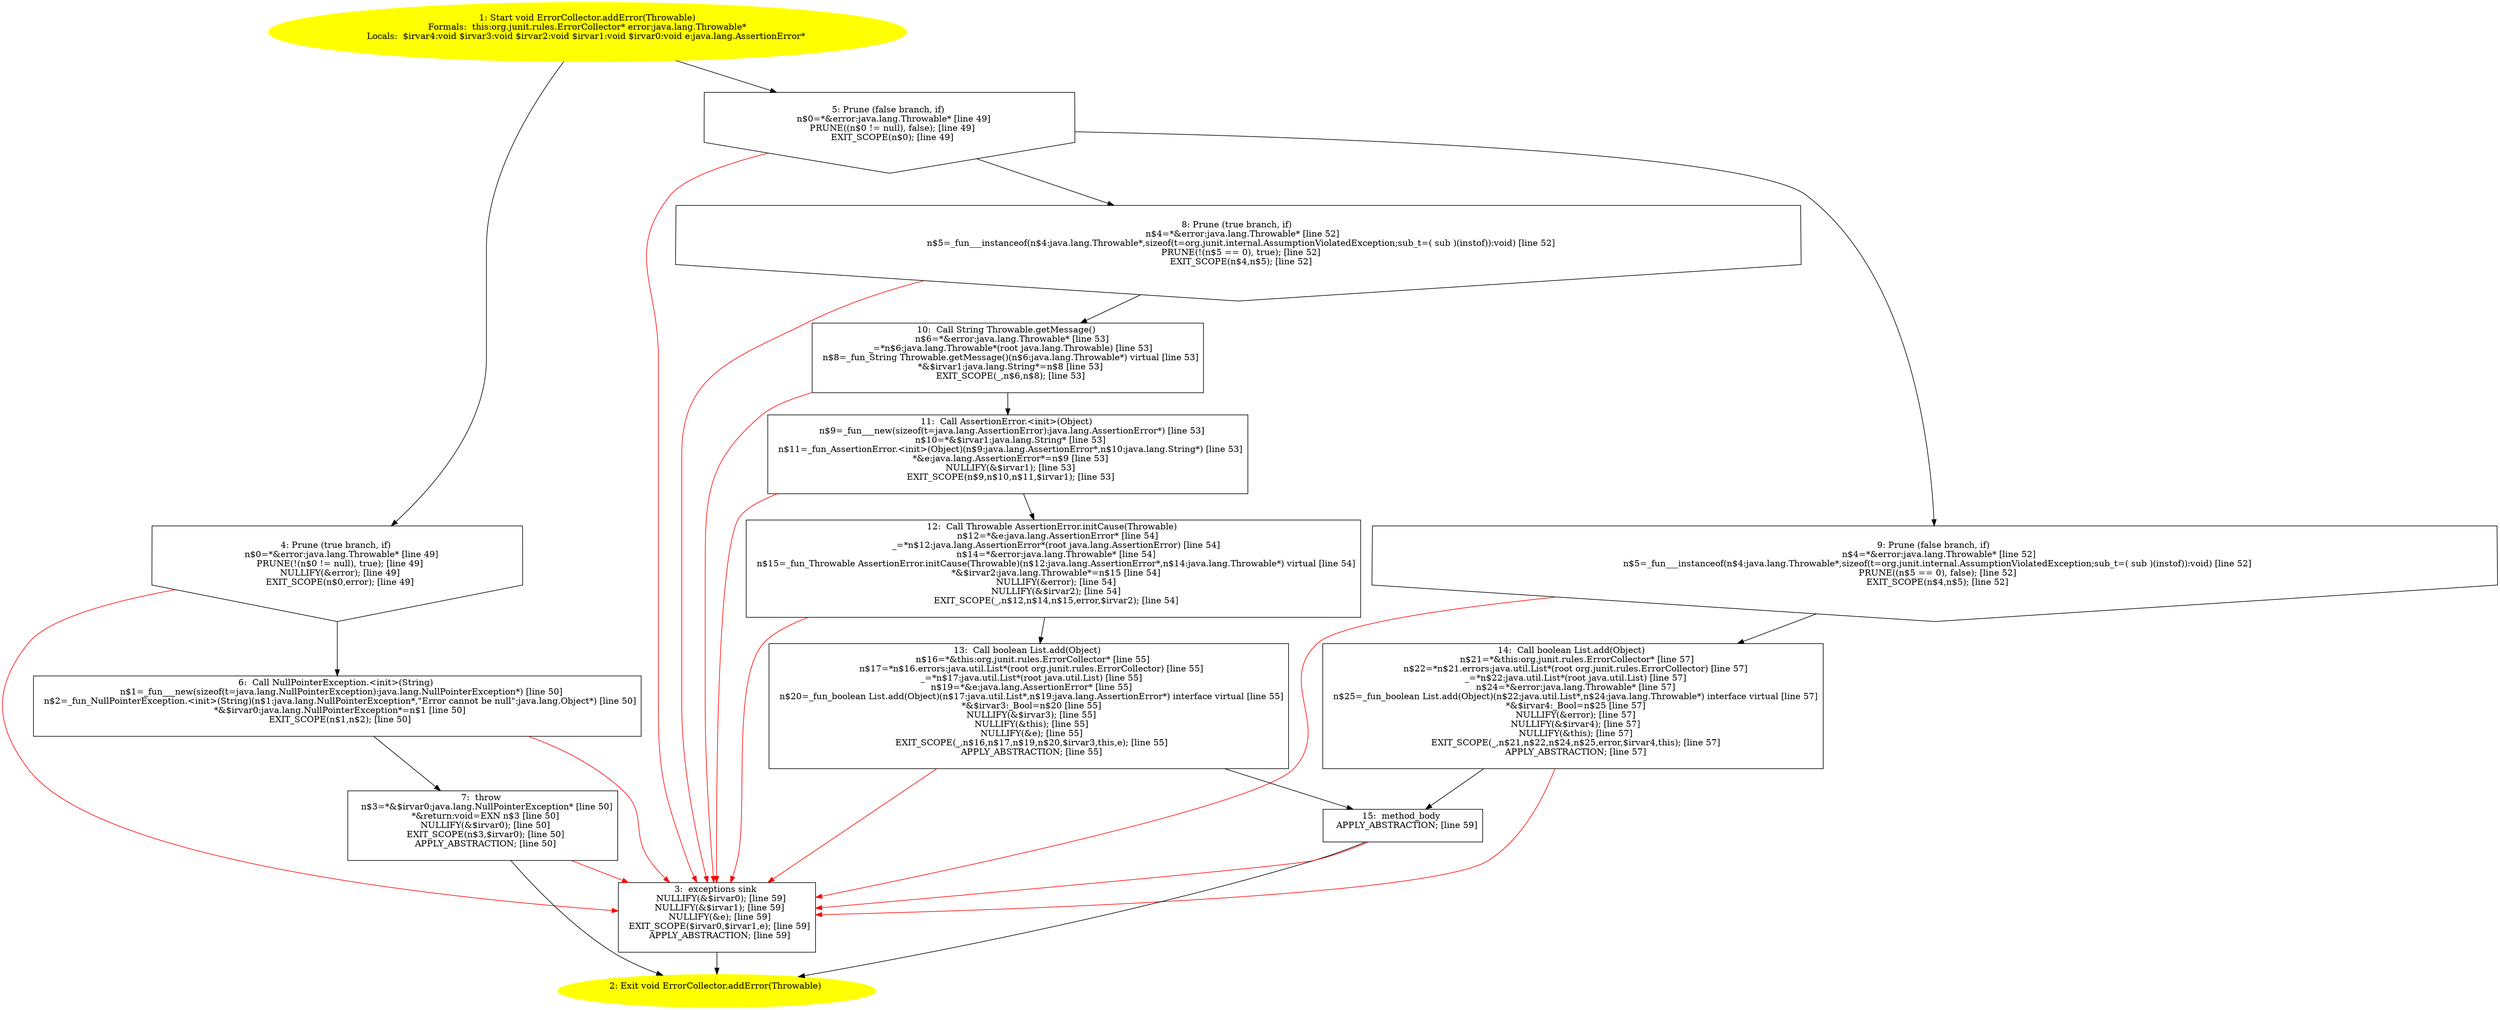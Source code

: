 /* @generated */
digraph cfg {
"org.junit.rules.ErrorCollector.addError(java.lang.Throwable):void.405967b3f02da787d5ecad04ee85eb1e_1" [label="1: Start void ErrorCollector.addError(Throwable)\nFormals:  this:org.junit.rules.ErrorCollector* error:java.lang.Throwable*\nLocals:  $irvar4:void $irvar3:void $irvar2:void $irvar1:void $irvar0:void e:java.lang.AssertionError* \n  " color=yellow style=filled]
	

	 "org.junit.rules.ErrorCollector.addError(java.lang.Throwable):void.405967b3f02da787d5ecad04ee85eb1e_1" -> "org.junit.rules.ErrorCollector.addError(java.lang.Throwable):void.405967b3f02da787d5ecad04ee85eb1e_4" ;
	 "org.junit.rules.ErrorCollector.addError(java.lang.Throwable):void.405967b3f02da787d5ecad04ee85eb1e_1" -> "org.junit.rules.ErrorCollector.addError(java.lang.Throwable):void.405967b3f02da787d5ecad04ee85eb1e_5" ;
"org.junit.rules.ErrorCollector.addError(java.lang.Throwable):void.405967b3f02da787d5ecad04ee85eb1e_2" [label="2: Exit void ErrorCollector.addError(Throwable) \n  " color=yellow style=filled]
	

"org.junit.rules.ErrorCollector.addError(java.lang.Throwable):void.405967b3f02da787d5ecad04ee85eb1e_3" [label="3:  exceptions sink \n   NULLIFY(&$irvar0); [line 59]\n  NULLIFY(&$irvar1); [line 59]\n  NULLIFY(&e); [line 59]\n  EXIT_SCOPE($irvar0,$irvar1,e); [line 59]\n  APPLY_ABSTRACTION; [line 59]\n " shape="box"]
	

	 "org.junit.rules.ErrorCollector.addError(java.lang.Throwable):void.405967b3f02da787d5ecad04ee85eb1e_3" -> "org.junit.rules.ErrorCollector.addError(java.lang.Throwable):void.405967b3f02da787d5ecad04ee85eb1e_2" ;
"org.junit.rules.ErrorCollector.addError(java.lang.Throwable):void.405967b3f02da787d5ecad04ee85eb1e_4" [label="4: Prune (true branch, if) \n   n$0=*&error:java.lang.Throwable* [line 49]\n  PRUNE(!(n$0 != null), true); [line 49]\n  NULLIFY(&error); [line 49]\n  EXIT_SCOPE(n$0,error); [line 49]\n " shape="invhouse"]
	

	 "org.junit.rules.ErrorCollector.addError(java.lang.Throwable):void.405967b3f02da787d5ecad04ee85eb1e_4" -> "org.junit.rules.ErrorCollector.addError(java.lang.Throwable):void.405967b3f02da787d5ecad04ee85eb1e_6" ;
	 "org.junit.rules.ErrorCollector.addError(java.lang.Throwable):void.405967b3f02da787d5ecad04ee85eb1e_4" -> "org.junit.rules.ErrorCollector.addError(java.lang.Throwable):void.405967b3f02da787d5ecad04ee85eb1e_3" [color="red" ];
"org.junit.rules.ErrorCollector.addError(java.lang.Throwable):void.405967b3f02da787d5ecad04ee85eb1e_5" [label="5: Prune (false branch, if) \n   n$0=*&error:java.lang.Throwable* [line 49]\n  PRUNE((n$0 != null), false); [line 49]\n  EXIT_SCOPE(n$0); [line 49]\n " shape="invhouse"]
	

	 "org.junit.rules.ErrorCollector.addError(java.lang.Throwable):void.405967b3f02da787d5ecad04ee85eb1e_5" -> "org.junit.rules.ErrorCollector.addError(java.lang.Throwable):void.405967b3f02da787d5ecad04ee85eb1e_8" ;
	 "org.junit.rules.ErrorCollector.addError(java.lang.Throwable):void.405967b3f02da787d5ecad04ee85eb1e_5" -> "org.junit.rules.ErrorCollector.addError(java.lang.Throwable):void.405967b3f02da787d5ecad04ee85eb1e_9" ;
	 "org.junit.rules.ErrorCollector.addError(java.lang.Throwable):void.405967b3f02da787d5ecad04ee85eb1e_5" -> "org.junit.rules.ErrorCollector.addError(java.lang.Throwable):void.405967b3f02da787d5ecad04ee85eb1e_3" [color="red" ];
"org.junit.rules.ErrorCollector.addError(java.lang.Throwable):void.405967b3f02da787d5ecad04ee85eb1e_6" [label="6:  Call NullPointerException.<init>(String) \n   n$1=_fun___new(sizeof(t=java.lang.NullPointerException):java.lang.NullPointerException*) [line 50]\n  n$2=_fun_NullPointerException.<init>(String)(n$1:java.lang.NullPointerException*,\"Error cannot be null\":java.lang.Object*) [line 50]\n  *&$irvar0:java.lang.NullPointerException*=n$1 [line 50]\n  EXIT_SCOPE(n$1,n$2); [line 50]\n " shape="box"]
	

	 "org.junit.rules.ErrorCollector.addError(java.lang.Throwable):void.405967b3f02da787d5ecad04ee85eb1e_6" -> "org.junit.rules.ErrorCollector.addError(java.lang.Throwable):void.405967b3f02da787d5ecad04ee85eb1e_7" ;
	 "org.junit.rules.ErrorCollector.addError(java.lang.Throwable):void.405967b3f02da787d5ecad04ee85eb1e_6" -> "org.junit.rules.ErrorCollector.addError(java.lang.Throwable):void.405967b3f02da787d5ecad04ee85eb1e_3" [color="red" ];
"org.junit.rules.ErrorCollector.addError(java.lang.Throwable):void.405967b3f02da787d5ecad04ee85eb1e_7" [label="7:  throw \n   n$3=*&$irvar0:java.lang.NullPointerException* [line 50]\n  *&return:void=EXN n$3 [line 50]\n  NULLIFY(&$irvar0); [line 50]\n  EXIT_SCOPE(n$3,$irvar0); [line 50]\n  APPLY_ABSTRACTION; [line 50]\n " shape="box"]
	

	 "org.junit.rules.ErrorCollector.addError(java.lang.Throwable):void.405967b3f02da787d5ecad04ee85eb1e_7" -> "org.junit.rules.ErrorCollector.addError(java.lang.Throwable):void.405967b3f02da787d5ecad04ee85eb1e_2" ;
	 "org.junit.rules.ErrorCollector.addError(java.lang.Throwable):void.405967b3f02da787d5ecad04ee85eb1e_7" -> "org.junit.rules.ErrorCollector.addError(java.lang.Throwable):void.405967b3f02da787d5ecad04ee85eb1e_3" [color="red" ];
"org.junit.rules.ErrorCollector.addError(java.lang.Throwable):void.405967b3f02da787d5ecad04ee85eb1e_8" [label="8: Prune (true branch, if) \n   n$4=*&error:java.lang.Throwable* [line 52]\n  n$5=_fun___instanceof(n$4:java.lang.Throwable*,sizeof(t=org.junit.internal.AssumptionViolatedException;sub_t=( sub )(instof)):void) [line 52]\n  PRUNE(!(n$5 == 0), true); [line 52]\n  EXIT_SCOPE(n$4,n$5); [line 52]\n " shape="invhouse"]
	

	 "org.junit.rules.ErrorCollector.addError(java.lang.Throwable):void.405967b3f02da787d5ecad04ee85eb1e_8" -> "org.junit.rules.ErrorCollector.addError(java.lang.Throwable):void.405967b3f02da787d5ecad04ee85eb1e_10" ;
	 "org.junit.rules.ErrorCollector.addError(java.lang.Throwable):void.405967b3f02da787d5ecad04ee85eb1e_8" -> "org.junit.rules.ErrorCollector.addError(java.lang.Throwable):void.405967b3f02da787d5ecad04ee85eb1e_3" [color="red" ];
"org.junit.rules.ErrorCollector.addError(java.lang.Throwable):void.405967b3f02da787d5ecad04ee85eb1e_9" [label="9: Prune (false branch, if) \n   n$4=*&error:java.lang.Throwable* [line 52]\n  n$5=_fun___instanceof(n$4:java.lang.Throwable*,sizeof(t=org.junit.internal.AssumptionViolatedException;sub_t=( sub )(instof)):void) [line 52]\n  PRUNE((n$5 == 0), false); [line 52]\n  EXIT_SCOPE(n$4,n$5); [line 52]\n " shape="invhouse"]
	

	 "org.junit.rules.ErrorCollector.addError(java.lang.Throwable):void.405967b3f02da787d5ecad04ee85eb1e_9" -> "org.junit.rules.ErrorCollector.addError(java.lang.Throwable):void.405967b3f02da787d5ecad04ee85eb1e_14" ;
	 "org.junit.rules.ErrorCollector.addError(java.lang.Throwable):void.405967b3f02da787d5ecad04ee85eb1e_9" -> "org.junit.rules.ErrorCollector.addError(java.lang.Throwable):void.405967b3f02da787d5ecad04ee85eb1e_3" [color="red" ];
"org.junit.rules.ErrorCollector.addError(java.lang.Throwable):void.405967b3f02da787d5ecad04ee85eb1e_10" [label="10:  Call String Throwable.getMessage() \n   n$6=*&error:java.lang.Throwable* [line 53]\n  _=*n$6:java.lang.Throwable*(root java.lang.Throwable) [line 53]\n  n$8=_fun_String Throwable.getMessage()(n$6:java.lang.Throwable*) virtual [line 53]\n  *&$irvar1:java.lang.String*=n$8 [line 53]\n  EXIT_SCOPE(_,n$6,n$8); [line 53]\n " shape="box"]
	

	 "org.junit.rules.ErrorCollector.addError(java.lang.Throwable):void.405967b3f02da787d5ecad04ee85eb1e_10" -> "org.junit.rules.ErrorCollector.addError(java.lang.Throwable):void.405967b3f02da787d5ecad04ee85eb1e_11" ;
	 "org.junit.rules.ErrorCollector.addError(java.lang.Throwable):void.405967b3f02da787d5ecad04ee85eb1e_10" -> "org.junit.rules.ErrorCollector.addError(java.lang.Throwable):void.405967b3f02da787d5ecad04ee85eb1e_3" [color="red" ];
"org.junit.rules.ErrorCollector.addError(java.lang.Throwable):void.405967b3f02da787d5ecad04ee85eb1e_11" [label="11:  Call AssertionError.<init>(Object) \n   n$9=_fun___new(sizeof(t=java.lang.AssertionError):java.lang.AssertionError*) [line 53]\n  n$10=*&$irvar1:java.lang.String* [line 53]\n  n$11=_fun_AssertionError.<init>(Object)(n$9:java.lang.AssertionError*,n$10:java.lang.String*) [line 53]\n  *&e:java.lang.AssertionError*=n$9 [line 53]\n  NULLIFY(&$irvar1); [line 53]\n  EXIT_SCOPE(n$9,n$10,n$11,$irvar1); [line 53]\n " shape="box"]
	

	 "org.junit.rules.ErrorCollector.addError(java.lang.Throwable):void.405967b3f02da787d5ecad04ee85eb1e_11" -> "org.junit.rules.ErrorCollector.addError(java.lang.Throwable):void.405967b3f02da787d5ecad04ee85eb1e_12" ;
	 "org.junit.rules.ErrorCollector.addError(java.lang.Throwable):void.405967b3f02da787d5ecad04ee85eb1e_11" -> "org.junit.rules.ErrorCollector.addError(java.lang.Throwable):void.405967b3f02da787d5ecad04ee85eb1e_3" [color="red" ];
"org.junit.rules.ErrorCollector.addError(java.lang.Throwable):void.405967b3f02da787d5ecad04ee85eb1e_12" [label="12:  Call Throwable AssertionError.initCause(Throwable) \n   n$12=*&e:java.lang.AssertionError* [line 54]\n  _=*n$12:java.lang.AssertionError*(root java.lang.AssertionError) [line 54]\n  n$14=*&error:java.lang.Throwable* [line 54]\n  n$15=_fun_Throwable AssertionError.initCause(Throwable)(n$12:java.lang.AssertionError*,n$14:java.lang.Throwable*) virtual [line 54]\n  *&$irvar2:java.lang.Throwable*=n$15 [line 54]\n  NULLIFY(&error); [line 54]\n  NULLIFY(&$irvar2); [line 54]\n  EXIT_SCOPE(_,n$12,n$14,n$15,error,$irvar2); [line 54]\n " shape="box"]
	

	 "org.junit.rules.ErrorCollector.addError(java.lang.Throwable):void.405967b3f02da787d5ecad04ee85eb1e_12" -> "org.junit.rules.ErrorCollector.addError(java.lang.Throwable):void.405967b3f02da787d5ecad04ee85eb1e_13" ;
	 "org.junit.rules.ErrorCollector.addError(java.lang.Throwable):void.405967b3f02da787d5ecad04ee85eb1e_12" -> "org.junit.rules.ErrorCollector.addError(java.lang.Throwable):void.405967b3f02da787d5ecad04ee85eb1e_3" [color="red" ];
"org.junit.rules.ErrorCollector.addError(java.lang.Throwable):void.405967b3f02da787d5ecad04ee85eb1e_13" [label="13:  Call boolean List.add(Object) \n   n$16=*&this:org.junit.rules.ErrorCollector* [line 55]\n  n$17=*n$16.errors:java.util.List*(root org.junit.rules.ErrorCollector) [line 55]\n  _=*n$17:java.util.List*(root java.util.List) [line 55]\n  n$19=*&e:java.lang.AssertionError* [line 55]\n  n$20=_fun_boolean List.add(Object)(n$17:java.util.List*,n$19:java.lang.AssertionError*) interface virtual [line 55]\n  *&$irvar3:_Bool=n$20 [line 55]\n  NULLIFY(&$irvar3); [line 55]\n  NULLIFY(&this); [line 55]\n  NULLIFY(&e); [line 55]\n  EXIT_SCOPE(_,n$16,n$17,n$19,n$20,$irvar3,this,e); [line 55]\n  APPLY_ABSTRACTION; [line 55]\n " shape="box"]
	

	 "org.junit.rules.ErrorCollector.addError(java.lang.Throwable):void.405967b3f02da787d5ecad04ee85eb1e_13" -> "org.junit.rules.ErrorCollector.addError(java.lang.Throwable):void.405967b3f02da787d5ecad04ee85eb1e_15" ;
	 "org.junit.rules.ErrorCollector.addError(java.lang.Throwable):void.405967b3f02da787d5ecad04ee85eb1e_13" -> "org.junit.rules.ErrorCollector.addError(java.lang.Throwable):void.405967b3f02da787d5ecad04ee85eb1e_3" [color="red" ];
"org.junit.rules.ErrorCollector.addError(java.lang.Throwable):void.405967b3f02da787d5ecad04ee85eb1e_14" [label="14:  Call boolean List.add(Object) \n   n$21=*&this:org.junit.rules.ErrorCollector* [line 57]\n  n$22=*n$21.errors:java.util.List*(root org.junit.rules.ErrorCollector) [line 57]\n  _=*n$22:java.util.List*(root java.util.List) [line 57]\n  n$24=*&error:java.lang.Throwable* [line 57]\n  n$25=_fun_boolean List.add(Object)(n$22:java.util.List*,n$24:java.lang.Throwable*) interface virtual [line 57]\n  *&$irvar4:_Bool=n$25 [line 57]\n  NULLIFY(&error); [line 57]\n  NULLIFY(&$irvar4); [line 57]\n  NULLIFY(&this); [line 57]\n  EXIT_SCOPE(_,n$21,n$22,n$24,n$25,error,$irvar4,this); [line 57]\n  APPLY_ABSTRACTION; [line 57]\n " shape="box"]
	

	 "org.junit.rules.ErrorCollector.addError(java.lang.Throwable):void.405967b3f02da787d5ecad04ee85eb1e_14" -> "org.junit.rules.ErrorCollector.addError(java.lang.Throwable):void.405967b3f02da787d5ecad04ee85eb1e_15" ;
	 "org.junit.rules.ErrorCollector.addError(java.lang.Throwable):void.405967b3f02da787d5ecad04ee85eb1e_14" -> "org.junit.rules.ErrorCollector.addError(java.lang.Throwable):void.405967b3f02da787d5ecad04ee85eb1e_3" [color="red" ];
"org.junit.rules.ErrorCollector.addError(java.lang.Throwable):void.405967b3f02da787d5ecad04ee85eb1e_15" [label="15:  method_body \n   APPLY_ABSTRACTION; [line 59]\n " shape="box"]
	

	 "org.junit.rules.ErrorCollector.addError(java.lang.Throwable):void.405967b3f02da787d5ecad04ee85eb1e_15" -> "org.junit.rules.ErrorCollector.addError(java.lang.Throwable):void.405967b3f02da787d5ecad04ee85eb1e_2" ;
	 "org.junit.rules.ErrorCollector.addError(java.lang.Throwable):void.405967b3f02da787d5ecad04ee85eb1e_15" -> "org.junit.rules.ErrorCollector.addError(java.lang.Throwable):void.405967b3f02da787d5ecad04ee85eb1e_3" [color="red" ];
}
